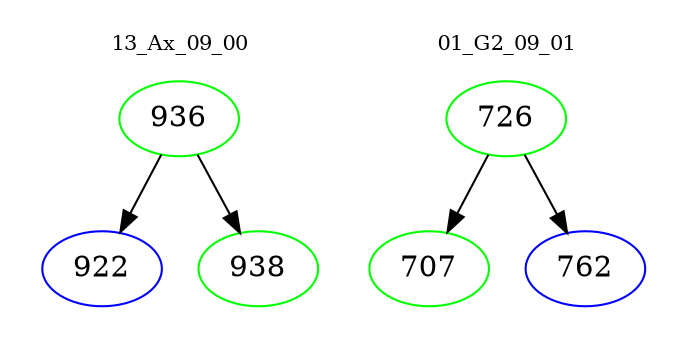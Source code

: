 digraph{
subgraph cluster_0 {
color = white
label = "13_Ax_09_00";
fontsize=10;
T0_936 [label="936", color="green"]
T0_936 -> T0_922 [color="black"]
T0_922 [label="922", color="blue"]
T0_936 -> T0_938 [color="black"]
T0_938 [label="938", color="green"]
}
subgraph cluster_1 {
color = white
label = "01_G2_09_01";
fontsize=10;
T1_726 [label="726", color="green"]
T1_726 -> T1_707 [color="black"]
T1_707 [label="707", color="green"]
T1_726 -> T1_762 [color="black"]
T1_762 [label="762", color="blue"]
}
}
